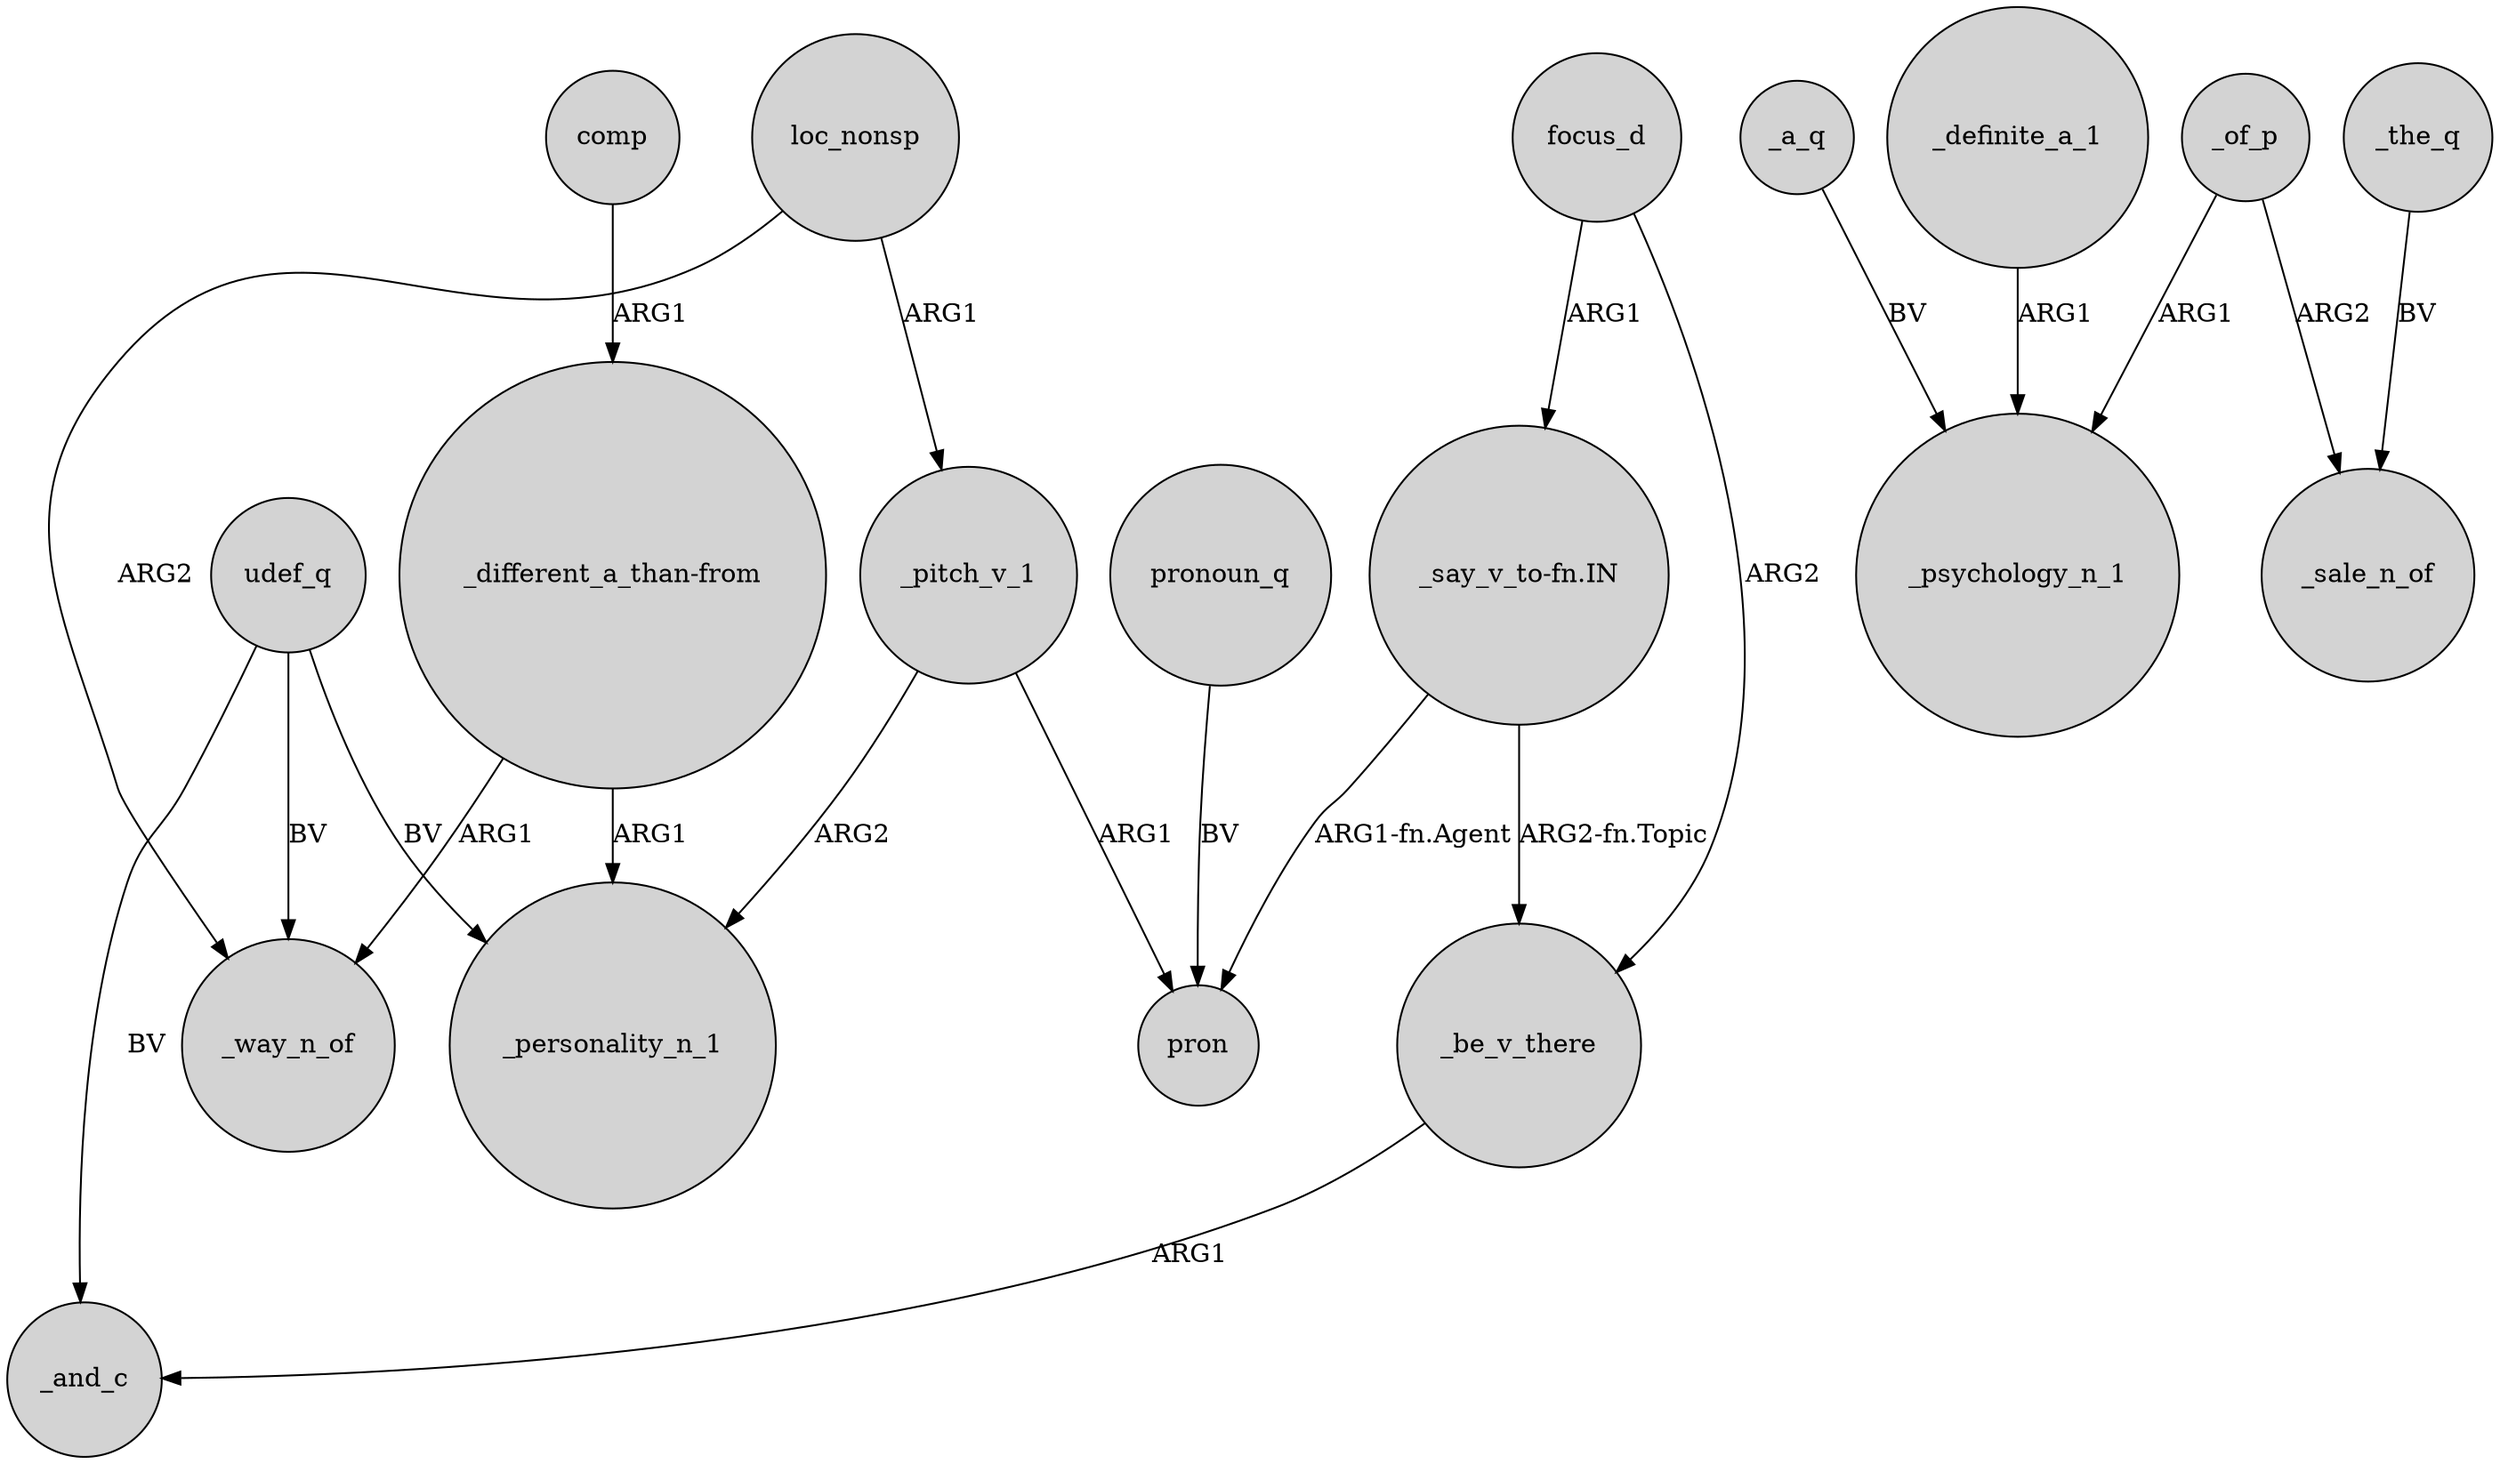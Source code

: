 digraph {
	node [shape=circle style=filled]
	"_different_a_than-from" -> _personality_n_1 [label=ARG1]
	_pitch_v_1 -> _personality_n_1 [label=ARG2]
	udef_q -> _way_n_of [label=BV]
	_pitch_v_1 -> pron [label=ARG1]
	_a_q -> _psychology_n_1 [label=BV]
	_of_p -> _sale_n_of [label=ARG2]
	_be_v_there -> _and_c [label=ARG1]
	pronoun_q -> pron [label=BV]
	loc_nonsp -> _way_n_of [label=ARG2]
	_the_q -> _sale_n_of [label=BV]
	udef_q -> _personality_n_1 [label=BV]
	"_different_a_than-from" -> _way_n_of [label=ARG1]
	comp -> "_different_a_than-from" [label=ARG1]
	"_say_v_to-fn.IN" -> _be_v_there [label="ARG2-fn.Topic"]
	_of_p -> _psychology_n_1 [label=ARG1]
	_definite_a_1 -> _psychology_n_1 [label=ARG1]
	"_say_v_to-fn.IN" -> pron [label="ARG1-fn.Agent"]
	loc_nonsp -> _pitch_v_1 [label=ARG1]
	udef_q -> _and_c [label=BV]
	focus_d -> _be_v_there [label=ARG2]
	focus_d -> "_say_v_to-fn.IN" [label=ARG1]
}

